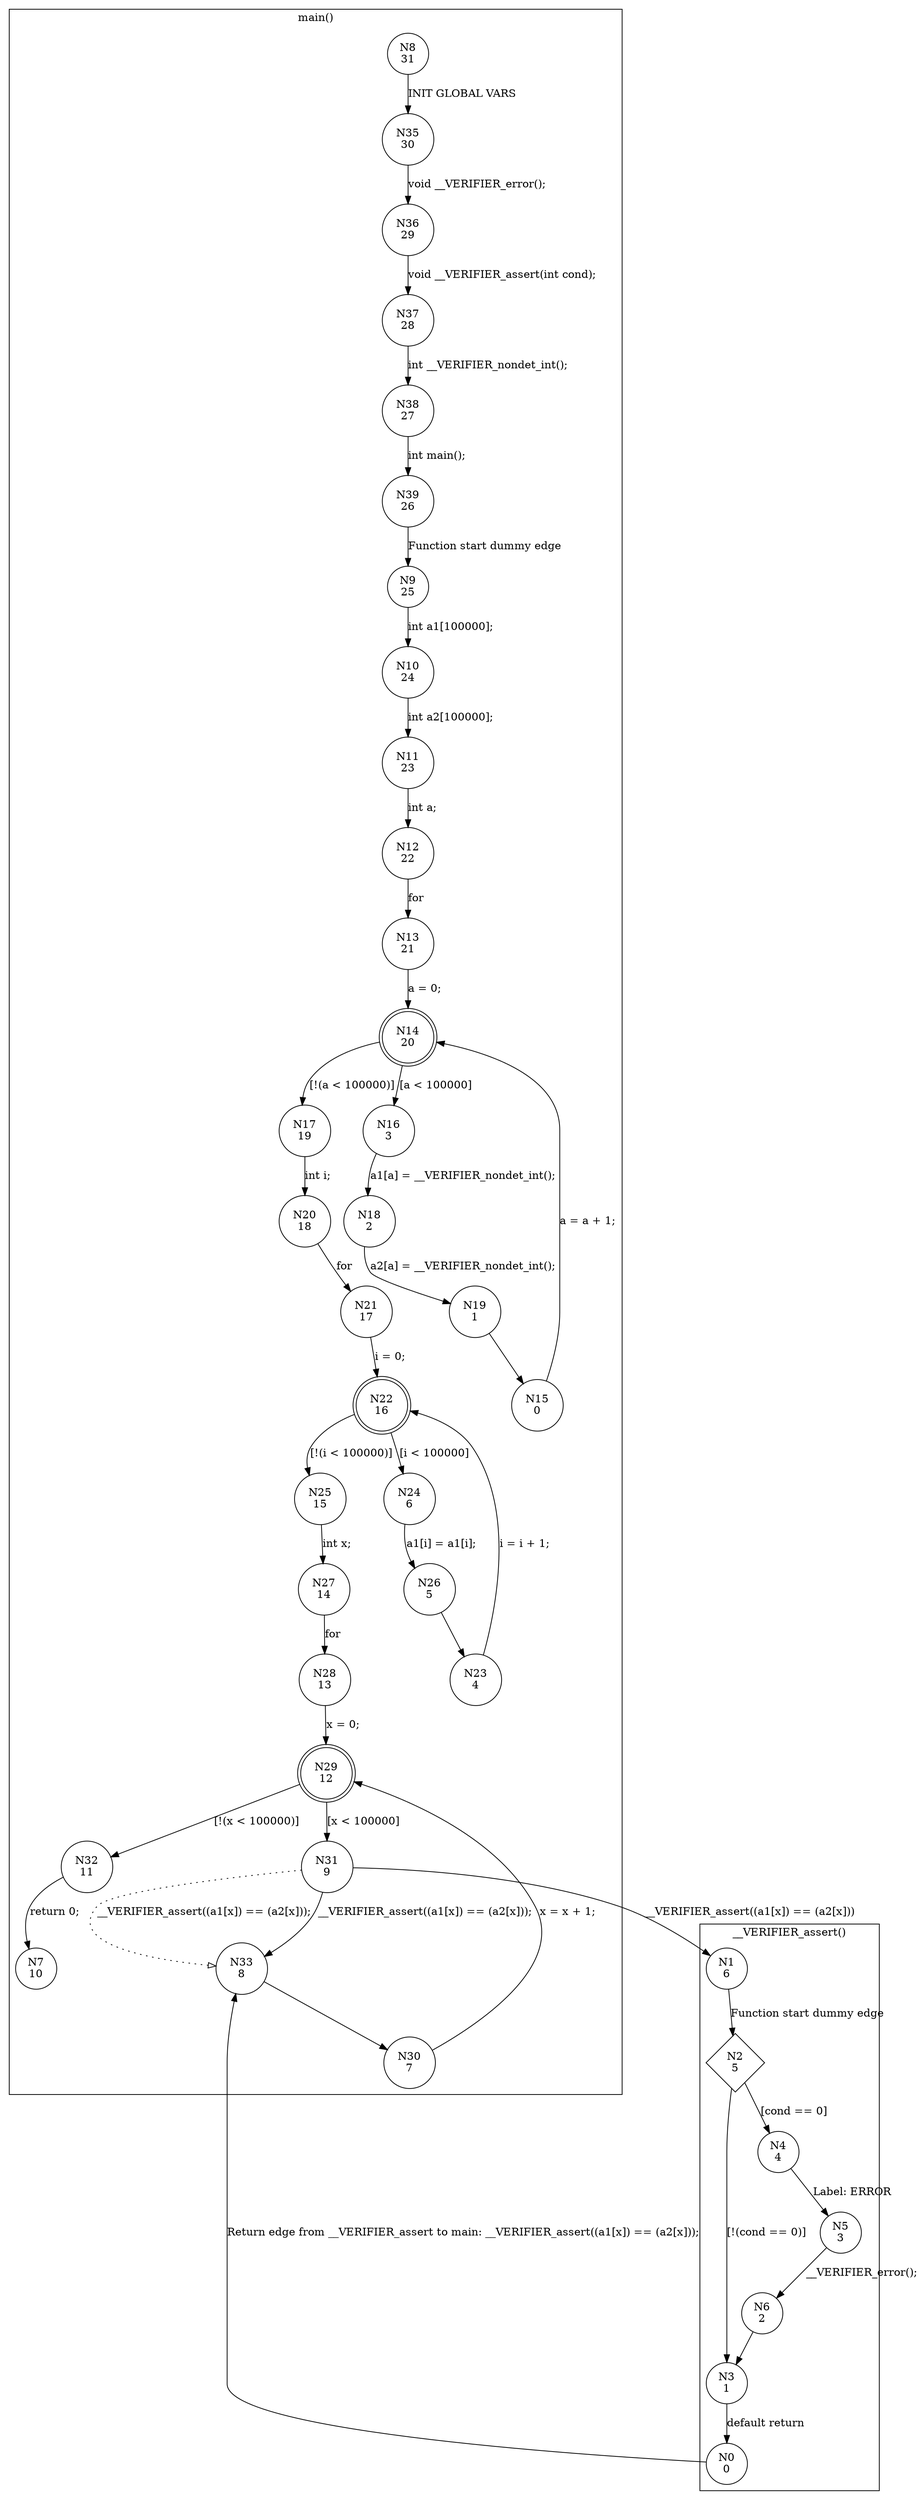 digraph CFA {
8 [shape="circle" label="N8\n31"]
35 [shape="circle" label="N35\n30"]
36 [shape="circle" label="N36\n29"]
37 [shape="circle" label="N37\n28"]
38 [shape="circle" label="N38\n27"]
39 [shape="circle" label="N39\n26"]
9 [shape="circle" label="N9\n25"]
10 [shape="circle" label="N10\n24"]
11 [shape="circle" label="N11\n23"]
12 [shape="circle" label="N12\n22"]
13 [shape="circle" label="N13\n21"]
14 [shape="doublecircle" label="N14\n20"]
17 [shape="circle" label="N17\n19"]
20 [shape="circle" label="N20\n18"]
21 [shape="circle" label="N21\n17"]
22 [shape="doublecircle" label="N22\n16"]
25 [shape="circle" label="N25\n15"]
27 [shape="circle" label="N27\n14"]
28 [shape="circle" label="N28\n13"]
29 [shape="doublecircle" label="N29\n12"]
32 [shape="circle" label="N32\n11"]
7 [shape="circle" label="N7\n10"]
31 [shape="circle" label="N31\n9"]
1 [shape="circle" label="N1\n6"]
2 [shape="diamond" label="N2\n5"]
3 [shape="circle" label="N3\n1"]
0 [shape="circle" label="N0\n0"]
33 [shape="circle" label="N33\n8"]
30 [shape="circle" label="N30\n7"]
4 [shape="circle" label="N4\n4"]
5 [shape="circle" label="N5\n3"]
6 [shape="circle" label="N6\n2"]
24 [shape="circle" label="N24\n6"]
26 [shape="circle" label="N26\n5"]
23 [shape="circle" label="N23\n4"]
16 [shape="circle" label="N16\n3"]
18 [shape="circle" label="N18\n2"]
19 [shape="circle" label="N19\n1"]
15 [shape="circle" label="N15\n0"]
node [shape="circle"]
subgraph cluster___VERIFIER_assert {
label="__VERIFIER_assert()"
1 -> 2 [label="Function start dummy edge"]
2 -> 4 [label="[cond == 0]"]
2 -> 3 [label="[!(cond == 0)]"]
3 -> 0 [label="default return"]
4 -> 5 [label="Label: ERROR"]
5 -> 6 [label="__VERIFIER_error();"]
6 -> 3 [label=""]}
subgraph cluster_main {
label="main()"
8 -> 35 [label="INIT GLOBAL VARS"]
35 -> 36 [label="void __VERIFIER_error();"]
36 -> 37 [label="void __VERIFIER_assert(int cond);"]
37 -> 38 [label="int __VERIFIER_nondet_int();"]
38 -> 39 [label="int main();"]
39 -> 9 [label="Function start dummy edge"]
9 -> 10 [label="int a1[100000];"]
10 -> 11 [label="int a2[100000];"]
11 -> 12 [label="int a;"]
12 -> 13 [label="for"]
13 -> 14 [label="a = 0;"]
14 -> 16 [label="[a < 100000]"]
14 -> 17 [label="[!(a < 100000)]"]
17 -> 20 [label="int i;"]
20 -> 21 [label="for"]
21 -> 22 [label="i = 0;"]
22 -> 24 [label="[i < 100000]"]
22 -> 25 [label="[!(i < 100000)]"]
25 -> 27 [label="int x;"]
27 -> 28 [label="for"]
28 -> 29 [label="x = 0;"]
29 -> 31 [label="[x < 100000]"]
29 -> 32 [label="[!(x < 100000)]"]
32 -> 7 [label="return 0;"]
31 -> 33 [label="__VERIFIER_assert((a1[x]) == (a2[x]));" style="dotted" arrowhead="empty"]
31 -> 33 [label="__VERIFIER_assert((a1[x]) == (a2[x]));"]
33 -> 30 [label=""]
30 -> 29 [label="x = x + 1;"]
24 -> 26 [label="a1[i] = a1[i];"]
26 -> 23 [label=""]
23 -> 22 [label="i = i + 1;"]
16 -> 18 [label="a1[a] = __VERIFIER_nondet_int();"]
18 -> 19 [label="a2[a] = __VERIFIER_nondet_int();"]
19 -> 15 [label=""]
15 -> 14 [label="a = a + 1;"]}
31 -> 1 [label="__VERIFIER_assert((a1[x]) == (a2[x]))"]
0 -> 33 [label="Return edge from __VERIFIER_assert to main: __VERIFIER_assert((a1[x]) == (a2[x]));"]}